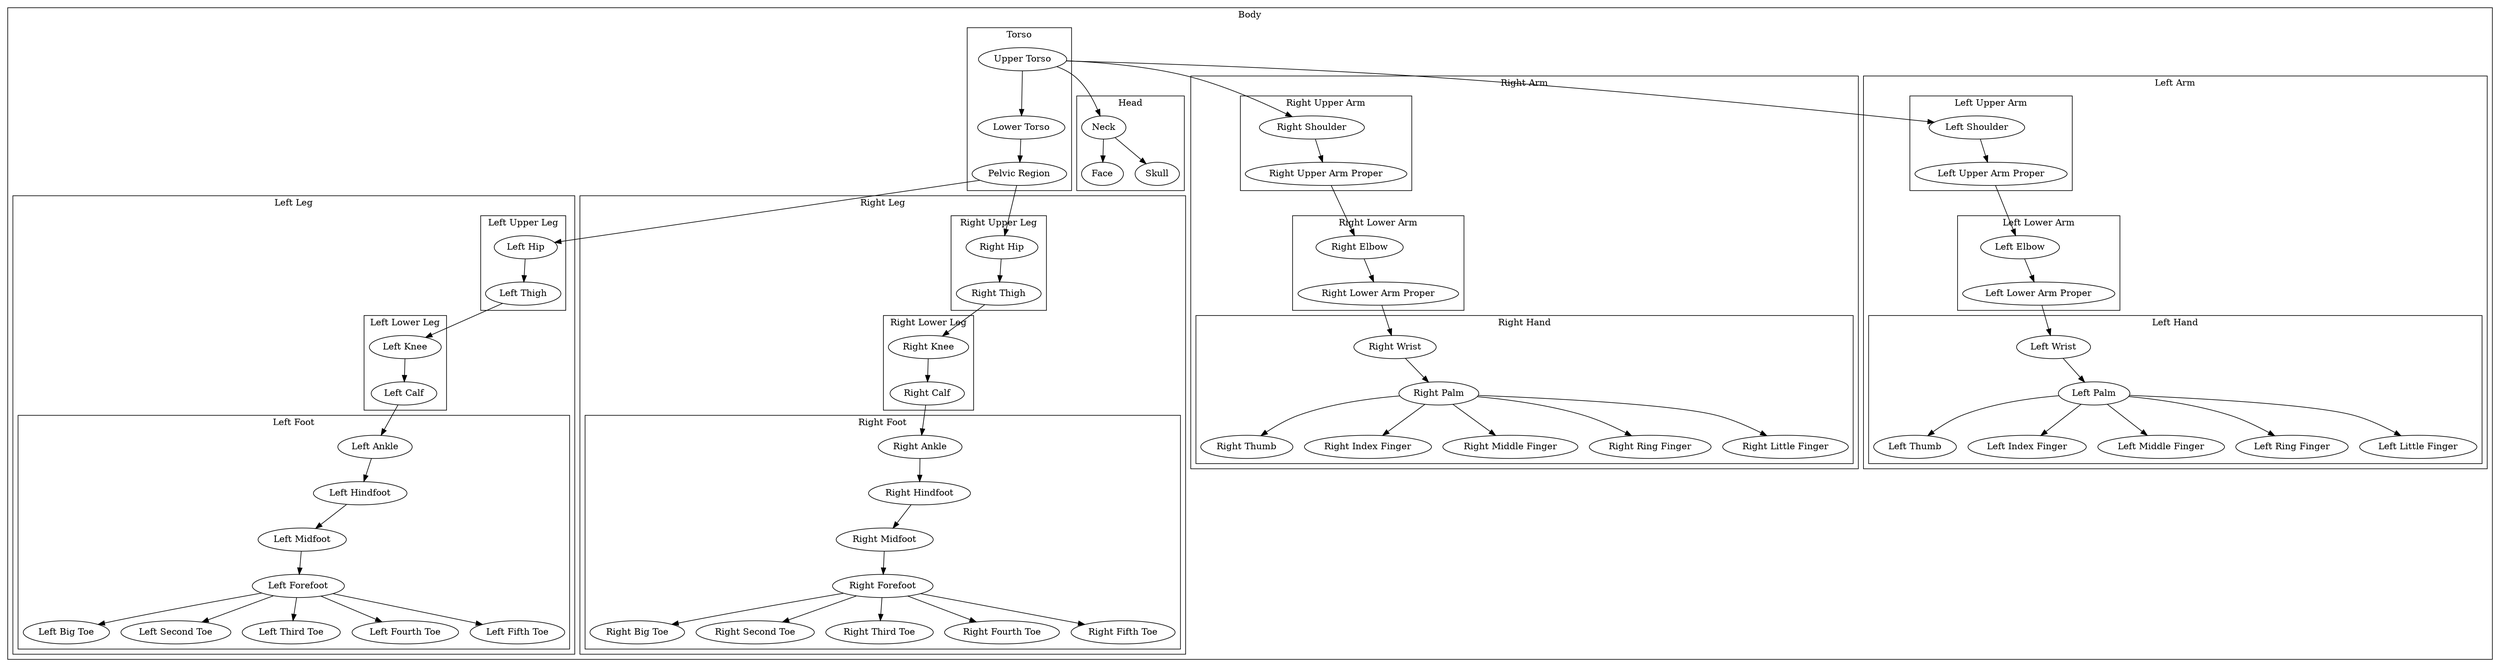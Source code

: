 digraph G {
	subgraph cluster_ROOT {
		label = "Body";
	subgraph cluster_L_LEG {
		label = "Left Leg";
	subgraph cluster_L_FOOT {
		label = "Left Foot";
		L_ANKLE [label="Left Ankle"];
		L_HINDFOOT [label="Left Hindfoot"];
		L_MIDFOOT [label="Left Midfoot"];
		L_FOREFOOT [label="Left Forefoot"];
		L_HALLUX [label="Left Big Toe"];
		L_SECOND_TOE [label="Left Second Toe"];
		L_THIRD_TOE [label="Left Third Toe"];
		L_FOURTH_TOE [label="Left Fourth Toe"];
		L_FIFTH_TOE [label="Left Fifth Toe"];
	 } 
	subgraph cluster_L_LOWER_LEG {
		label = "Left Lower Leg";
		L_KNEE [label="Left Knee"];
		L_CALF [label="Left Calf"];
	 } 
	subgraph cluster_L_UPPER_LEG {
		label = "Left Upper Leg";
		L_HIP [label="Left Hip"];
		L_THIGH [label="Left Thigh"];
	 } 
	 } 
	subgraph cluster_R_LEG {
		label = "Right Leg";
	subgraph cluster_R_FOOT {
		label = "Right Foot";
		R_ANKLE [label="Right Ankle"];
		R_HINDFOOT [label="Right Hindfoot"];
		R_MIDFOOT [label="Right Midfoot"];
		R_FOREFOOT [label="Right Forefoot"];
		R_HALLUX [label="Right Big Toe"];
		R_SECOND_TOE [label="Right Second Toe"];
		R_THIRD_TOE [label="Right Third Toe"];
		R_FOURTH_TOE [label="Right Fourth Toe"];
		R_FIFTH_TOE [label="Right Fifth Toe"];
	 } 
	subgraph cluster_R_LOWER_LEG {
		label = "Right Lower Leg";
		R_KNEE [label="Right Knee"];
		R_CALF [label="Right Calf"];
	 } 
	subgraph cluster_R_UPPER_LEG {
		label = "Right Upper Leg";
		R_HIP [label="Right Hip"];
		R_THIGH [label="Right Thigh"];
	 } 
	 } 
	subgraph cluster_HEAD {
		label = "Head";
		NECK [label="Neck"];
		VISCEROCRANIUM [label="Face"];
		NEUROCRANIUM [label="Skull"];
	 } 
	subgraph cluster_TORSO {
		label = "Torso";
		UPPER_TORSO [label="Upper Torso"];
		ABDOMEN [label="Lower Torso"];
		PELVIS [label="Pelvic Region"];
	 } 
	subgraph cluster_R_ARM {
		label = "Right Arm";
	subgraph cluster_R_HAND {
		label = "Right Hand";
		R_WRIST [label="Right Wrist"];
		R_PALM [label="Right Palm"];
		R_THUMB [label="Right Thumb"];
		R_INDEX [label="Right Index Finger"];
		R_MIDDLE [label="Right Middle Finger"];
		R_RING [label="Right Ring Finger"];
		R_LITTLE [label="Right Little Finger"];
	 } 
	subgraph cluster_R_LOWER_ARM {
		label = "Right Lower Arm";
		R_ELBOW [label="Right Elbow"];
		R_LOWER_ARM_PROPER [label="Right Lower Arm Proper"];
	 } 
	subgraph cluster_R_UPPER_ARM {
		label = "Right Upper Arm";
		R_SHOULDER [label="Right Shoulder"];
		R_UPPER_ARM_PROPER [label="Right Upper Arm Proper"];
	 } 
	 } 
	subgraph cluster_L_ARM {
		label = "Left Arm";
	subgraph cluster_L_HAND {
		label = "Left Hand";
		L_WRIST [label="Left Wrist"];
		L_PALM [label="Left Palm"];
		L_THUMB [label="Left Thumb"];
		L_INDEX [label="Left Index Finger"];
		L_MIDDLE [label="Left Middle Finger"];
		L_RING [label="Left Ring Finger"];
		L_LITTLE [label="Left Little Finger"];
	 } 
	subgraph cluster_L_LOWER_ARM {
		label = "Left Lower Arm";
		L_ELBOW [label="Left Elbow"];
		L_LOWER_ARM_PROPER [label="Left Lower Arm Proper"];
	 } 
	subgraph cluster_L_UPPER_ARM {
		label = "Left Upper Arm";
		L_SHOULDER [label="Left Shoulder"];
		L_UPPER_ARM_PROPER [label="Left Upper Arm Proper"];
	 } 
	 } 
	 } 

L_CALF -> L_ANKLE;
L_ANKLE -> L_HINDFOOT;
L_HINDFOOT -> L_MIDFOOT;
L_MIDFOOT -> L_FOREFOOT;
L_FOREFOOT -> L_HALLUX;
L_FOREFOOT -> L_SECOND_TOE;
L_FOREFOOT -> L_THIRD_TOE;
L_FOREFOOT -> L_FOURTH_TOE;
L_FOREFOOT -> L_FIFTH_TOE;
L_THIGH -> L_KNEE;
L_KNEE -> L_CALF;
PELVIS -> L_HIP;
L_HIP -> L_THIGH;
R_CALF -> R_ANKLE;
R_ANKLE -> R_HINDFOOT;
R_HINDFOOT -> R_MIDFOOT;
R_MIDFOOT -> R_FOREFOOT;
R_FOREFOOT -> R_HALLUX;
R_FOREFOOT -> R_SECOND_TOE;
R_FOREFOOT -> R_THIRD_TOE;
R_FOREFOOT -> R_FOURTH_TOE;
R_FOREFOOT -> R_FIFTH_TOE;
R_THIGH -> R_KNEE;
R_KNEE -> R_CALF;
PELVIS -> R_HIP;
R_HIP -> R_THIGH;
UPPER_TORSO -> NECK;
NECK -> VISCEROCRANIUM;
NECK -> NEUROCRANIUM;
UPPER_TORSO -> ABDOMEN;
ABDOMEN -> PELVIS;
R_LOWER_ARM_PROPER -> R_WRIST;
R_WRIST -> R_PALM;
R_PALM -> R_THUMB;
R_PALM -> R_INDEX;
R_PALM -> R_MIDDLE;
R_PALM -> R_RING;
R_PALM -> R_LITTLE;
R_UPPER_ARM_PROPER -> R_ELBOW;
R_ELBOW -> R_LOWER_ARM_PROPER;
UPPER_TORSO -> R_SHOULDER;
R_SHOULDER -> R_UPPER_ARM_PROPER;
L_LOWER_ARM_PROPER -> L_WRIST;
L_WRIST -> L_PALM;
L_PALM -> L_THUMB;
L_PALM -> L_INDEX;
L_PALM -> L_MIDDLE;
L_PALM -> L_RING;
L_PALM -> L_LITTLE;
L_UPPER_ARM_PROPER -> L_ELBOW;
L_ELBOW -> L_LOWER_ARM_PROPER;
UPPER_TORSO -> L_SHOULDER;
L_SHOULDER -> L_UPPER_ARM_PROPER;
}
